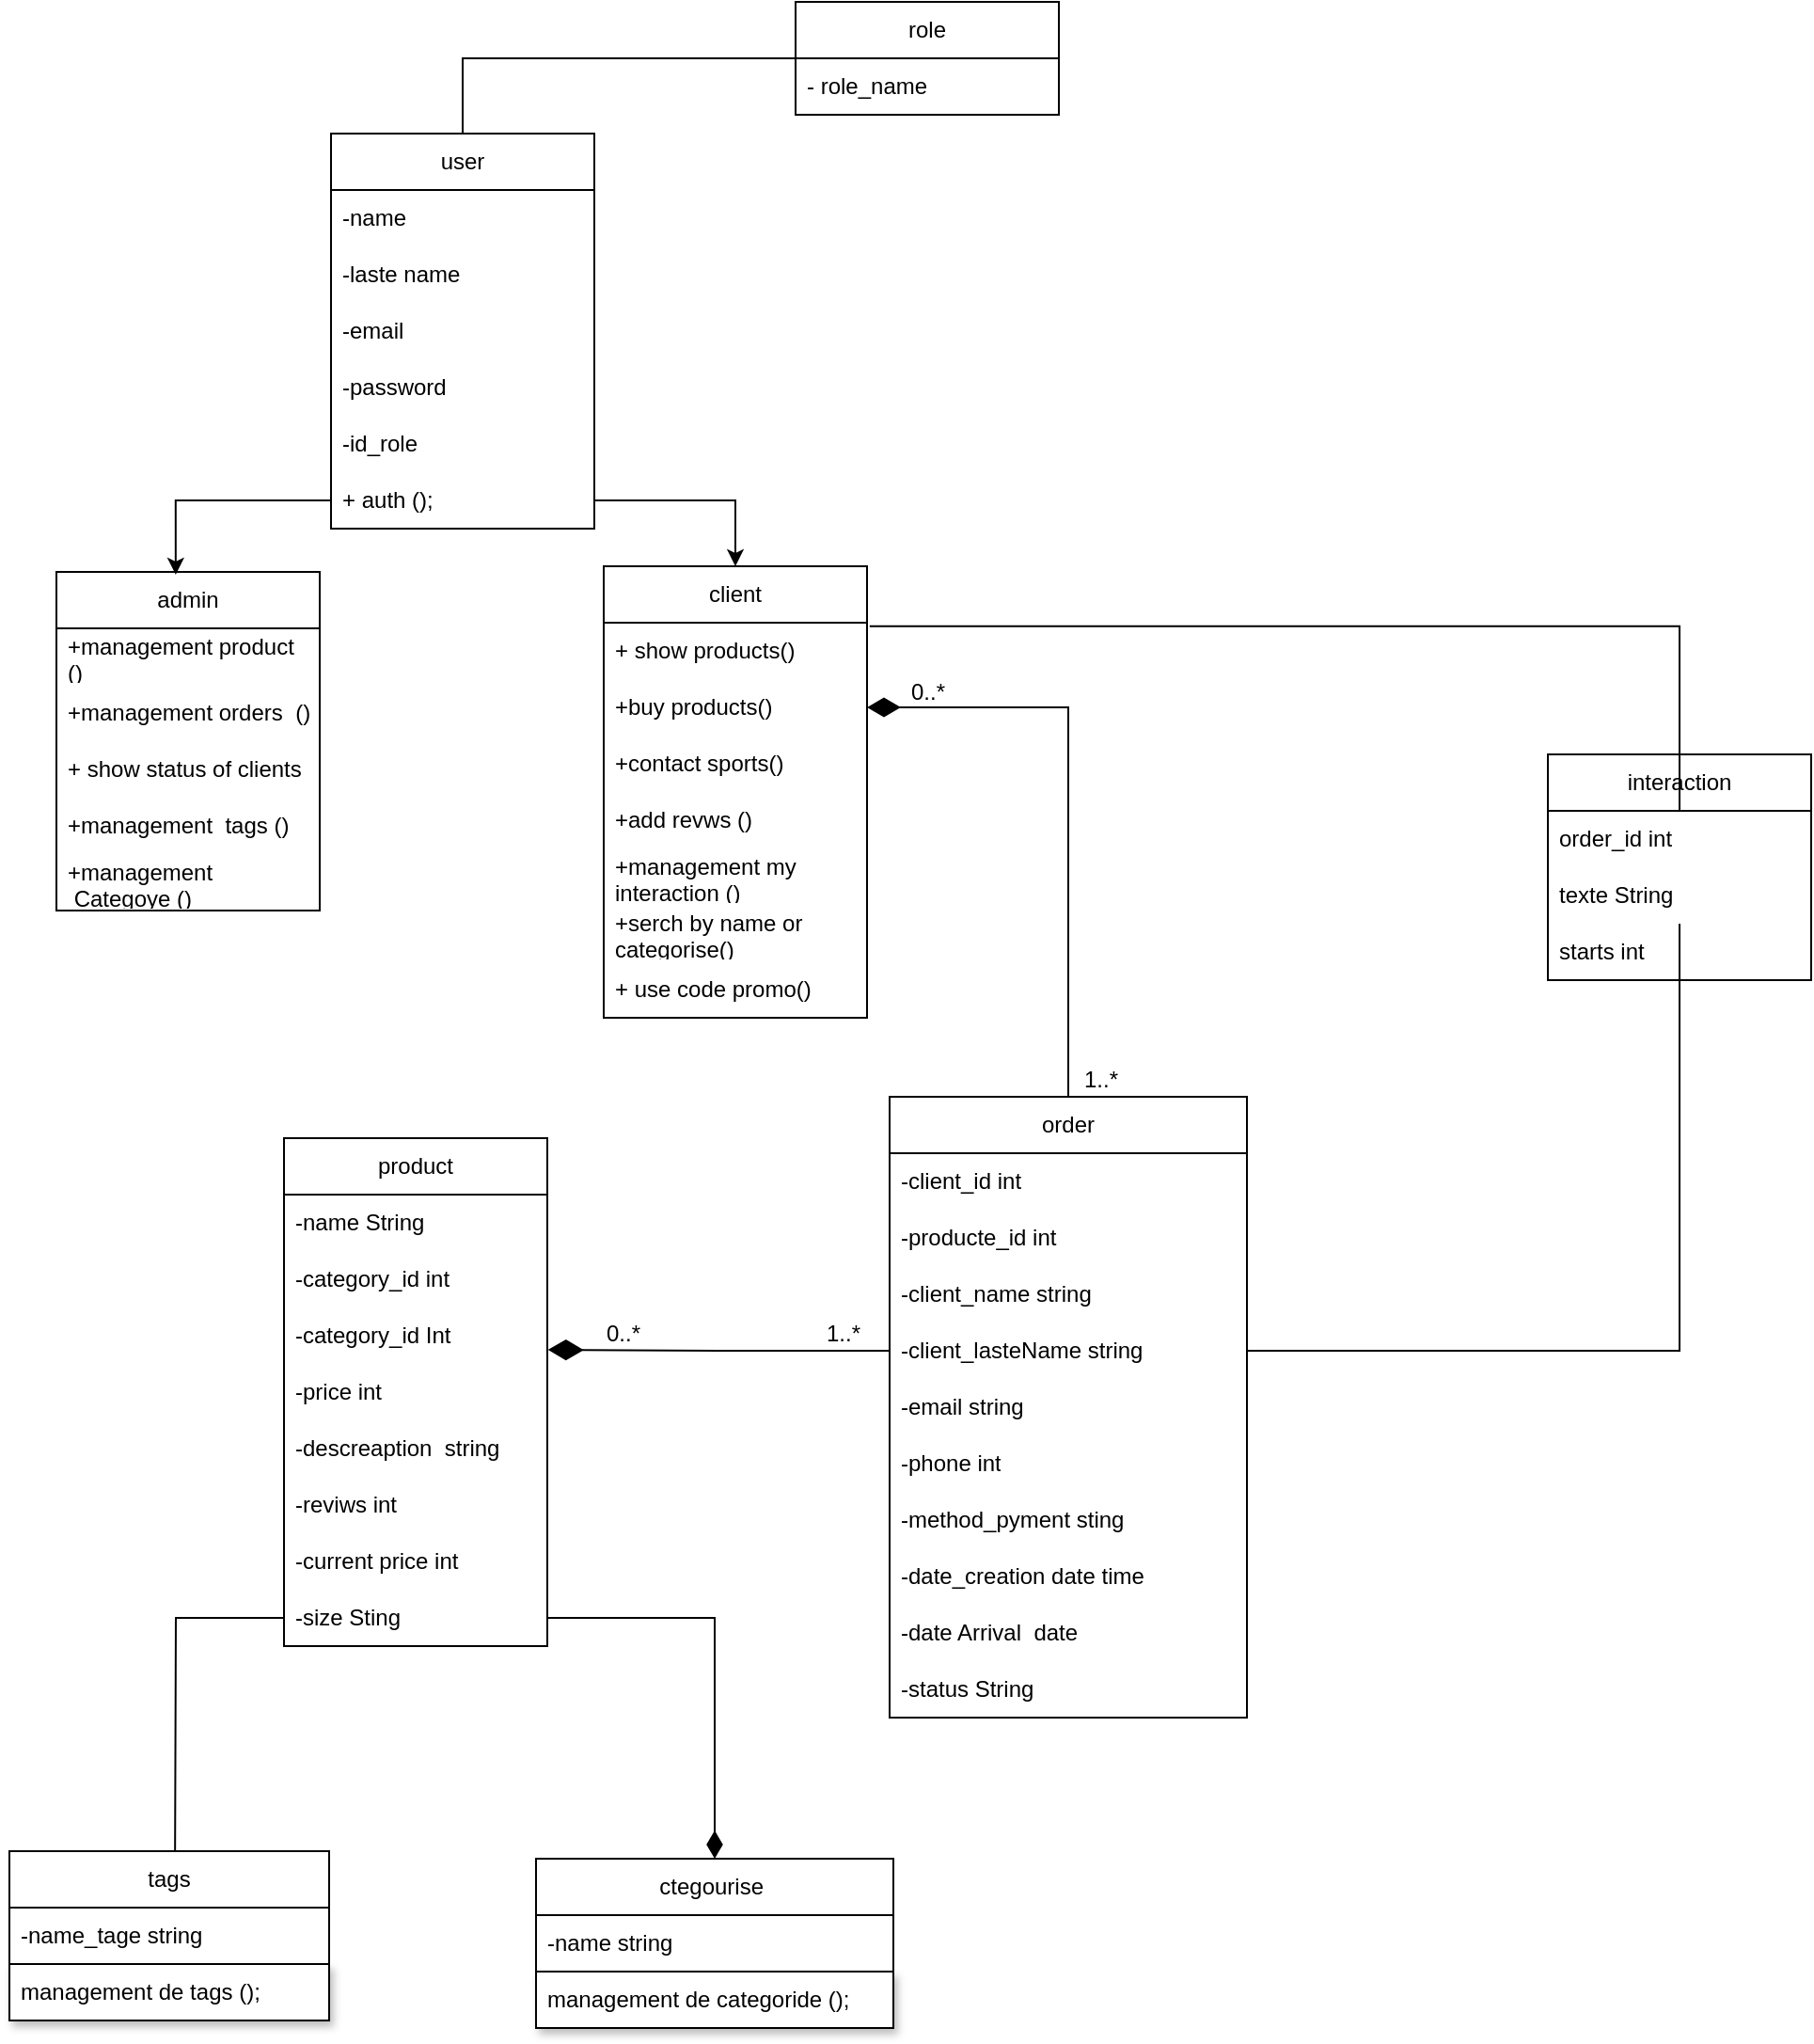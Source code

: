 <mxfile version="27.1.6">
  <diagram id="C5RBs43oDa-KdzZeNtuy" name="Page-1">
    <mxGraphModel dx="2246" dy="2383" grid="1" gridSize="10" guides="1" tooltips="1" connect="1" arrows="1" fold="1" page="1" pageScale="1" pageWidth="827" pageHeight="1169" math="0" shadow="0">
      <root>
        <mxCell id="WIyWlLk6GJQsqaUBKTNV-0" />
        <mxCell id="WIyWlLk6GJQsqaUBKTNV-1" parent="WIyWlLk6GJQsqaUBKTNV-0" />
        <mxCell id="1qRv0eqjYnNLoKp_ibOS-63" value="user" style="swimlane;fontStyle=0;childLayout=stackLayout;horizontal=1;startSize=30;horizontalStack=0;resizeParent=1;resizeParentMax=0;resizeLast=0;collapsible=1;marginBottom=0;whiteSpace=wrap;html=1;" vertex="1" parent="WIyWlLk6GJQsqaUBKTNV-1">
          <mxGeometry x="323" y="-30" width="140" height="210" as="geometry" />
        </mxCell>
        <mxCell id="1qRv0eqjYnNLoKp_ibOS-64" value="-name&amp;nbsp;" style="text;strokeColor=none;fillColor=none;align=left;verticalAlign=middle;spacingLeft=4;spacingRight=4;overflow=hidden;points=[[0,0.5],[1,0.5]];portConstraint=eastwest;rotatable=0;whiteSpace=wrap;html=1;" vertex="1" parent="1qRv0eqjYnNLoKp_ibOS-63">
          <mxGeometry y="30" width="140" height="30" as="geometry" />
        </mxCell>
        <mxCell id="1qRv0eqjYnNLoKp_ibOS-65" value="-laste name" style="text;strokeColor=none;fillColor=none;align=left;verticalAlign=middle;spacingLeft=4;spacingRight=4;overflow=hidden;points=[[0,0.5],[1,0.5]];portConstraint=eastwest;rotatable=0;whiteSpace=wrap;html=1;" vertex="1" parent="1qRv0eqjYnNLoKp_ibOS-63">
          <mxGeometry y="60" width="140" height="30" as="geometry" />
        </mxCell>
        <mxCell id="1qRv0eqjYnNLoKp_ibOS-66" value="-email" style="text;strokeColor=none;fillColor=none;align=left;verticalAlign=middle;spacingLeft=4;spacingRight=4;overflow=hidden;points=[[0,0.5],[1,0.5]];portConstraint=eastwest;rotatable=0;whiteSpace=wrap;html=1;" vertex="1" parent="1qRv0eqjYnNLoKp_ibOS-63">
          <mxGeometry y="90" width="140" height="30" as="geometry" />
        </mxCell>
        <mxCell id="1qRv0eqjYnNLoKp_ibOS-129" value="-password" style="text;strokeColor=none;fillColor=none;align=left;verticalAlign=middle;spacingLeft=4;spacingRight=4;overflow=hidden;points=[[0,0.5],[1,0.5]];portConstraint=eastwest;rotatable=0;whiteSpace=wrap;html=1;" vertex="1" parent="1qRv0eqjYnNLoKp_ibOS-63">
          <mxGeometry y="120" width="140" height="30" as="geometry" />
        </mxCell>
        <mxCell id="1qRv0eqjYnNLoKp_ibOS-142" value="-id_role" style="text;strokeColor=none;fillColor=none;align=left;verticalAlign=middle;spacingLeft=4;spacingRight=4;overflow=hidden;points=[[0,0.5],[1,0.5]];portConstraint=eastwest;rotatable=0;whiteSpace=wrap;html=1;" vertex="1" parent="1qRv0eqjYnNLoKp_ibOS-63">
          <mxGeometry y="150" width="140" height="30" as="geometry" />
        </mxCell>
        <mxCell id="1qRv0eqjYnNLoKp_ibOS-130" value="+ auth ();" style="text;strokeColor=none;fillColor=none;align=left;verticalAlign=middle;spacingLeft=4;spacingRight=4;overflow=hidden;points=[[0,0.5],[1,0.5]];portConstraint=eastwest;rotatable=0;whiteSpace=wrap;html=1;" vertex="1" parent="1qRv0eqjYnNLoKp_ibOS-63">
          <mxGeometry y="180" width="140" height="30" as="geometry" />
        </mxCell>
        <mxCell id="1qRv0eqjYnNLoKp_ibOS-67" value="admin" style="swimlane;fontStyle=0;childLayout=stackLayout;horizontal=1;startSize=30;horizontalStack=0;resizeParent=1;resizeParentMax=0;resizeLast=0;collapsible=1;marginBottom=0;whiteSpace=wrap;html=1;" vertex="1" parent="WIyWlLk6GJQsqaUBKTNV-1">
          <mxGeometry x="177" y="203" width="140" height="180" as="geometry" />
        </mxCell>
        <mxCell id="1qRv0eqjYnNLoKp_ibOS-70" value="+management product ()" style="text;strokeColor=none;fillColor=none;align=left;verticalAlign=middle;spacingLeft=4;spacingRight=4;overflow=hidden;points=[[0,0.5],[1,0.5]];portConstraint=eastwest;rotatable=0;whiteSpace=wrap;html=1;" vertex="1" parent="1qRv0eqjYnNLoKp_ibOS-67">
          <mxGeometry y="30" width="140" height="30" as="geometry" />
        </mxCell>
        <mxCell id="1qRv0eqjYnNLoKp_ibOS-132" value="+management orders&amp;nbsp; ()" style="text;strokeColor=none;fillColor=none;align=left;verticalAlign=middle;spacingLeft=4;spacingRight=4;overflow=hidden;points=[[0,0.5],[1,0.5]];portConstraint=eastwest;rotatable=0;whiteSpace=wrap;html=1;" vertex="1" parent="1qRv0eqjYnNLoKp_ibOS-67">
          <mxGeometry y="60" width="140" height="30" as="geometry" />
        </mxCell>
        <mxCell id="1qRv0eqjYnNLoKp_ibOS-133" value="+ show status of clients&amp;nbsp;" style="text;strokeColor=none;fillColor=none;align=left;verticalAlign=middle;spacingLeft=4;spacingRight=4;overflow=hidden;points=[[0,0.5],[1,0.5]];portConstraint=eastwest;rotatable=0;whiteSpace=wrap;html=1;" vertex="1" parent="1qRv0eqjYnNLoKp_ibOS-67">
          <mxGeometry y="90" width="140" height="30" as="geometry" />
        </mxCell>
        <mxCell id="1qRv0eqjYnNLoKp_ibOS-134" value="+management&amp;nbsp; tags ()" style="text;strokeColor=none;fillColor=none;align=left;verticalAlign=middle;spacingLeft=4;spacingRight=4;overflow=hidden;points=[[0,0.5],[1,0.5]];portConstraint=eastwest;rotatable=0;whiteSpace=wrap;html=1;" vertex="1" parent="1qRv0eqjYnNLoKp_ibOS-67">
          <mxGeometry y="120" width="140" height="30" as="geometry" />
        </mxCell>
        <mxCell id="1qRv0eqjYnNLoKp_ibOS-140" value="+management&amp;nbsp; &amp;nbsp;Categoye ()" style="text;strokeColor=none;fillColor=none;align=left;verticalAlign=middle;spacingLeft=4;spacingRight=4;overflow=hidden;points=[[0,0.5],[1,0.5]];portConstraint=eastwest;rotatable=0;whiteSpace=wrap;html=1;" vertex="1" parent="1qRv0eqjYnNLoKp_ibOS-67">
          <mxGeometry y="150" width="140" height="30" as="geometry" />
        </mxCell>
        <mxCell id="1qRv0eqjYnNLoKp_ibOS-71" value="client" style="swimlane;fontStyle=0;childLayout=stackLayout;horizontal=1;startSize=30;horizontalStack=0;resizeParent=1;resizeParentMax=0;resizeLast=0;collapsible=1;marginBottom=0;whiteSpace=wrap;html=1;" vertex="1" parent="WIyWlLk6GJQsqaUBKTNV-1">
          <mxGeometry x="468" y="200" width="140" height="240" as="geometry" />
        </mxCell>
        <mxCell id="1qRv0eqjYnNLoKp_ibOS-72" value="+ show products()" style="text;strokeColor=none;fillColor=none;align=left;verticalAlign=middle;spacingLeft=4;spacingRight=4;overflow=hidden;points=[[0,0.5],[1,0.5]];portConstraint=eastwest;rotatable=0;whiteSpace=wrap;html=1;" vertex="1" parent="1qRv0eqjYnNLoKp_ibOS-71">
          <mxGeometry y="30" width="140" height="30" as="geometry" />
        </mxCell>
        <mxCell id="1qRv0eqjYnNLoKp_ibOS-73" value="+buy products()" style="text;strokeColor=none;fillColor=none;align=left;verticalAlign=middle;spacingLeft=4;spacingRight=4;overflow=hidden;points=[[0,0.5],[1,0.5]];portConstraint=eastwest;rotatable=0;whiteSpace=wrap;html=1;" vertex="1" parent="1qRv0eqjYnNLoKp_ibOS-71">
          <mxGeometry y="60" width="140" height="30" as="geometry" />
        </mxCell>
        <mxCell id="1qRv0eqjYnNLoKp_ibOS-121" value="+contact sports()" style="text;strokeColor=none;fillColor=none;align=left;verticalAlign=middle;spacingLeft=4;spacingRight=4;overflow=hidden;points=[[0,0.5],[1,0.5]];portConstraint=eastwest;rotatable=0;whiteSpace=wrap;html=1;" vertex="1" parent="1qRv0eqjYnNLoKp_ibOS-71">
          <mxGeometry y="90" width="140" height="30" as="geometry" />
        </mxCell>
        <mxCell id="1qRv0eqjYnNLoKp_ibOS-126" value="+add revws ()" style="text;strokeColor=none;fillColor=none;align=left;verticalAlign=middle;spacingLeft=4;spacingRight=4;overflow=hidden;points=[[0,0.5],[1,0.5]];portConstraint=eastwest;rotatable=0;whiteSpace=wrap;html=1;" vertex="1" parent="1qRv0eqjYnNLoKp_ibOS-71">
          <mxGeometry y="120" width="140" height="30" as="geometry" />
        </mxCell>
        <mxCell id="1qRv0eqjYnNLoKp_ibOS-141" value="+management my interaction ()" style="text;strokeColor=none;fillColor=none;align=left;verticalAlign=middle;spacingLeft=4;spacingRight=4;overflow=hidden;points=[[0,0.5],[1,0.5]];portConstraint=eastwest;rotatable=0;whiteSpace=wrap;html=1;" vertex="1" parent="1qRv0eqjYnNLoKp_ibOS-71">
          <mxGeometry y="150" width="140" height="30" as="geometry" />
        </mxCell>
        <mxCell id="1qRv0eqjYnNLoKp_ibOS-127" value="+serch by name or categorise()" style="text;strokeColor=none;fillColor=none;align=left;verticalAlign=middle;spacingLeft=4;spacingRight=4;overflow=hidden;points=[[0,0.5],[1,0.5]];portConstraint=eastwest;rotatable=0;whiteSpace=wrap;html=1;" vertex="1" parent="1qRv0eqjYnNLoKp_ibOS-71">
          <mxGeometry y="180" width="140" height="30" as="geometry" />
        </mxCell>
        <mxCell id="1qRv0eqjYnNLoKp_ibOS-128" value="+ use code promo()" style="text;strokeColor=none;fillColor=none;align=left;verticalAlign=middle;spacingLeft=4;spacingRight=4;overflow=hidden;points=[[0,0.5],[1,0.5]];portConstraint=eastwest;rotatable=0;whiteSpace=wrap;html=1;" vertex="1" parent="1qRv0eqjYnNLoKp_ibOS-71">
          <mxGeometry y="210" width="140" height="30" as="geometry" />
        </mxCell>
        <mxCell id="1qRv0eqjYnNLoKp_ibOS-75" value="product" style="swimlane;fontStyle=0;childLayout=stackLayout;horizontal=1;startSize=30;horizontalStack=0;resizeParent=1;resizeParentMax=0;resizeLast=0;collapsible=1;marginBottom=0;whiteSpace=wrap;html=1;" vertex="1" parent="WIyWlLk6GJQsqaUBKTNV-1">
          <mxGeometry x="298" y="504" width="140" height="270" as="geometry" />
        </mxCell>
        <mxCell id="1qRv0eqjYnNLoKp_ibOS-76" value="-name String" style="text;strokeColor=none;fillColor=none;align=left;verticalAlign=middle;spacingLeft=4;spacingRight=4;overflow=hidden;points=[[0,0.5],[1,0.5]];portConstraint=eastwest;rotatable=0;whiteSpace=wrap;html=1;" vertex="1" parent="1qRv0eqjYnNLoKp_ibOS-75">
          <mxGeometry y="30" width="140" height="30" as="geometry" />
        </mxCell>
        <mxCell id="1qRv0eqjYnNLoKp_ibOS-77" value="-category_id int" style="text;strokeColor=none;fillColor=none;align=left;verticalAlign=middle;spacingLeft=4;spacingRight=4;overflow=hidden;points=[[0,0.5],[1,0.5]];portConstraint=eastwest;rotatable=0;whiteSpace=wrap;html=1;" vertex="1" parent="1qRv0eqjYnNLoKp_ibOS-75">
          <mxGeometry y="60" width="140" height="30" as="geometry" />
        </mxCell>
        <mxCell id="1qRv0eqjYnNLoKp_ibOS-110" value="-category_id Int" style="text;strokeColor=none;fillColor=none;align=left;verticalAlign=middle;spacingLeft=4;spacingRight=4;overflow=hidden;points=[[0,0.5],[1,0.5]];portConstraint=eastwest;rotatable=0;whiteSpace=wrap;html=1;" vertex="1" parent="1qRv0eqjYnNLoKp_ibOS-75">
          <mxGeometry y="90" width="140" height="30" as="geometry" />
        </mxCell>
        <mxCell id="1qRv0eqjYnNLoKp_ibOS-78" value="-price int&amp;nbsp;" style="text;strokeColor=none;fillColor=none;align=left;verticalAlign=middle;spacingLeft=4;spacingRight=4;overflow=hidden;points=[[0,0.5],[1,0.5]];portConstraint=eastwest;rotatable=0;whiteSpace=wrap;html=1;" vertex="1" parent="1qRv0eqjYnNLoKp_ibOS-75">
          <mxGeometry y="120" width="140" height="30" as="geometry" />
        </mxCell>
        <mxCell id="1qRv0eqjYnNLoKp_ibOS-91" value="-descreaption&amp;nbsp; string" style="text;strokeColor=none;fillColor=none;align=left;verticalAlign=middle;spacingLeft=4;spacingRight=4;overflow=hidden;points=[[0,0.5],[1,0.5]];portConstraint=eastwest;rotatable=0;whiteSpace=wrap;html=1;" vertex="1" parent="1qRv0eqjYnNLoKp_ibOS-75">
          <mxGeometry y="150" width="140" height="30" as="geometry" />
        </mxCell>
        <mxCell id="1qRv0eqjYnNLoKp_ibOS-92" value="-reviws int" style="text;strokeColor=none;fillColor=none;align=left;verticalAlign=middle;spacingLeft=4;spacingRight=4;overflow=hidden;points=[[0,0.5],[1,0.5]];portConstraint=eastwest;rotatable=0;whiteSpace=wrap;html=1;" vertex="1" parent="1qRv0eqjYnNLoKp_ibOS-75">
          <mxGeometry y="180" width="140" height="30" as="geometry" />
        </mxCell>
        <mxCell id="1qRv0eqjYnNLoKp_ibOS-93" value="-current price int&amp;nbsp;" style="text;strokeColor=none;fillColor=none;align=left;verticalAlign=middle;spacingLeft=4;spacingRight=4;overflow=hidden;points=[[0,0.5],[1,0.5]];portConstraint=eastwest;rotatable=0;whiteSpace=wrap;html=1;" vertex="1" parent="1qRv0eqjYnNLoKp_ibOS-75">
          <mxGeometry y="210" width="140" height="30" as="geometry" />
        </mxCell>
        <mxCell id="1qRv0eqjYnNLoKp_ibOS-152" style="edgeStyle=orthogonalEdgeStyle;rounded=0;orthogonalLoop=1;jettySize=auto;html=1;fontFamily=Helvetica;fontSize=12;fontColor=default;endArrow=diamondThin;endFill=0;endSize=12;" edge="1" parent="1qRv0eqjYnNLoKp_ibOS-75" source="1qRv0eqjYnNLoKp_ibOS-94">
          <mxGeometry relative="1" as="geometry">
            <mxPoint x="-58" y="400" as="targetPoint" />
          </mxGeometry>
        </mxCell>
        <mxCell id="1qRv0eqjYnNLoKp_ibOS-94" value="-size Sting" style="text;strokeColor=none;fillColor=none;align=left;verticalAlign=middle;spacingLeft=4;spacingRight=4;overflow=hidden;points=[[0,0.5],[1,0.5]];portConstraint=eastwest;rotatable=0;whiteSpace=wrap;html=1;" vertex="1" parent="1qRv0eqjYnNLoKp_ibOS-75">
          <mxGeometry y="240" width="140" height="30" as="geometry" />
        </mxCell>
        <mxCell id="1qRv0eqjYnNLoKp_ibOS-79" value="tags" style="swimlane;fontStyle=0;childLayout=stackLayout;horizontal=1;startSize=30;horizontalStack=0;resizeParent=1;resizeParentMax=0;resizeLast=0;collapsible=1;marginBottom=0;whiteSpace=wrap;html=1;" vertex="1" parent="WIyWlLk6GJQsqaUBKTNV-1">
          <mxGeometry x="152" y="883" width="170" height="90" as="geometry" />
        </mxCell>
        <mxCell id="1qRv0eqjYnNLoKp_ibOS-80" value="-name_tage string" style="text;strokeColor=none;fillColor=none;align=left;verticalAlign=middle;spacingLeft=4;spacingRight=4;overflow=hidden;points=[[0,0.5],[1,0.5]];portConstraint=eastwest;rotatable=0;whiteSpace=wrap;html=1;" vertex="1" parent="1qRv0eqjYnNLoKp_ibOS-79">
          <mxGeometry y="30" width="170" height="30" as="geometry" />
        </mxCell>
        <mxCell id="1qRv0eqjYnNLoKp_ibOS-82" value="management de tags ();" style="text;strokeColor=default;fillColor=default;align=left;verticalAlign=middle;spacingLeft=4;spacingRight=4;overflow=hidden;points=[[0,0.5],[1,0.5]];portConstraint=eastwest;rotatable=0;whiteSpace=wrap;html=1;shadow=1;" vertex="1" parent="1qRv0eqjYnNLoKp_ibOS-79">
          <mxGeometry y="60" width="170" height="30" as="geometry" />
        </mxCell>
        <mxCell id="1qRv0eqjYnNLoKp_ibOS-83" value="ctegourise&amp;nbsp;" style="swimlane;fontStyle=0;childLayout=stackLayout;horizontal=1;startSize=30;horizontalStack=0;resizeParent=1;resizeParentMax=0;resizeLast=0;collapsible=1;marginBottom=0;whiteSpace=wrap;html=1;" vertex="1" parent="WIyWlLk6GJQsqaUBKTNV-1">
          <mxGeometry x="432" y="887" width="190" height="90" as="geometry" />
        </mxCell>
        <mxCell id="1qRv0eqjYnNLoKp_ibOS-84" value="-name string" style="text;strokeColor=none;fillColor=none;align=left;verticalAlign=middle;spacingLeft=4;spacingRight=4;overflow=hidden;points=[[0,0.5],[1,0.5]];portConstraint=eastwest;rotatable=0;whiteSpace=wrap;html=1;" vertex="1" parent="1qRv0eqjYnNLoKp_ibOS-83">
          <mxGeometry y="30" width="190" height="30" as="geometry" />
        </mxCell>
        <mxCell id="1qRv0eqjYnNLoKp_ibOS-85" value="management de categoride ();" style="text;strokeColor=default;fillColor=default;align=left;verticalAlign=middle;spacingLeft=4;spacingRight=4;overflow=hidden;points=[[0,0.5],[1,0.5]];portConstraint=eastwest;rotatable=0;whiteSpace=wrap;html=1;gradientColor=none;fillStyle=auto;shadow=1;" vertex="1" parent="1qRv0eqjYnNLoKp_ibOS-83">
          <mxGeometry y="60" width="190" height="30" as="geometry" />
        </mxCell>
        <mxCell id="1qRv0eqjYnNLoKp_ibOS-117" style="edgeStyle=orthogonalEdgeStyle;rounded=0;orthogonalLoop=1;jettySize=auto;html=1;entryX=1;entryY=0.5;entryDx=0;entryDy=0;fontFamily=Helvetica;fontSize=12;fontColor=default;endArrow=diamondThin;endFill=1;endSize=15;" edge="1" parent="WIyWlLk6GJQsqaUBKTNV-1" source="1qRv0eqjYnNLoKp_ibOS-87" target="1qRv0eqjYnNLoKp_ibOS-73">
          <mxGeometry relative="1" as="geometry" />
        </mxCell>
        <mxCell id="1qRv0eqjYnNLoKp_ibOS-87" value="order" style="swimlane;fontStyle=0;childLayout=stackLayout;horizontal=1;startSize=30;horizontalStack=0;resizeParent=1;resizeParentMax=0;resizeLast=0;collapsible=1;marginBottom=0;whiteSpace=wrap;html=1;" vertex="1" parent="WIyWlLk6GJQsqaUBKTNV-1">
          <mxGeometry x="620" y="482" width="190" height="330" as="geometry" />
        </mxCell>
        <mxCell id="1qRv0eqjYnNLoKp_ibOS-88" value="-client_id int" style="text;strokeColor=none;fillColor=none;align=left;verticalAlign=middle;spacingLeft=4;spacingRight=4;overflow=hidden;points=[[0,0.5],[1,0.5]];portConstraint=eastwest;rotatable=0;whiteSpace=wrap;html=1;" vertex="1" parent="1qRv0eqjYnNLoKp_ibOS-87">
          <mxGeometry y="30" width="190" height="30" as="geometry" />
        </mxCell>
        <mxCell id="1qRv0eqjYnNLoKp_ibOS-109" value="-producte_id int&amp;nbsp;" style="text;strokeColor=none;fillColor=none;align=left;verticalAlign=middle;spacingLeft=4;spacingRight=4;overflow=hidden;points=[[0,0.5],[1,0.5]];portConstraint=eastwest;rotatable=0;whiteSpace=wrap;html=1;" vertex="1" parent="1qRv0eqjYnNLoKp_ibOS-87">
          <mxGeometry y="60" width="190" height="30" as="geometry" />
        </mxCell>
        <mxCell id="1qRv0eqjYnNLoKp_ibOS-89" value="-client_name string" style="text;strokeColor=none;fillColor=none;align=left;verticalAlign=middle;spacingLeft=4;spacingRight=4;overflow=hidden;points=[[0,0.5],[1,0.5]];portConstraint=eastwest;rotatable=0;whiteSpace=wrap;html=1;" vertex="1" parent="1qRv0eqjYnNLoKp_ibOS-87">
          <mxGeometry y="90" width="190" height="30" as="geometry" />
        </mxCell>
        <mxCell id="1qRv0eqjYnNLoKp_ibOS-99" value="-client_lasteName string" style="text;strokeColor=none;fillColor=none;align=left;verticalAlign=middle;spacingLeft=4;spacingRight=4;overflow=hidden;points=[[0,0.5],[1,0.5]];portConstraint=eastwest;rotatable=0;whiteSpace=wrap;html=1;" vertex="1" parent="1qRv0eqjYnNLoKp_ibOS-87">
          <mxGeometry y="120" width="190" height="30" as="geometry" />
        </mxCell>
        <mxCell id="1qRv0eqjYnNLoKp_ibOS-100" value="-email string" style="text;strokeColor=none;fillColor=none;align=left;verticalAlign=middle;spacingLeft=4;spacingRight=4;overflow=hidden;points=[[0,0.5],[1,0.5]];portConstraint=eastwest;rotatable=0;whiteSpace=wrap;html=1;" vertex="1" parent="1qRv0eqjYnNLoKp_ibOS-87">
          <mxGeometry y="150" width="190" height="30" as="geometry" />
        </mxCell>
        <mxCell id="1qRv0eqjYnNLoKp_ibOS-101" value="-phone int" style="text;strokeColor=none;fillColor=none;align=left;verticalAlign=middle;spacingLeft=4;spacingRight=4;overflow=hidden;points=[[0,0.5],[1,0.5]];portConstraint=eastwest;rotatable=0;whiteSpace=wrap;html=1;" vertex="1" parent="1qRv0eqjYnNLoKp_ibOS-87">
          <mxGeometry y="180" width="190" height="30" as="geometry" />
        </mxCell>
        <mxCell id="1qRv0eqjYnNLoKp_ibOS-102" value="-method_pyment sting" style="text;strokeColor=none;fillColor=none;align=left;verticalAlign=middle;spacingLeft=4;spacingRight=4;overflow=hidden;points=[[0,0.5],[1,0.5]];portConstraint=eastwest;rotatable=0;whiteSpace=wrap;html=1;" vertex="1" parent="1qRv0eqjYnNLoKp_ibOS-87">
          <mxGeometry y="210" width="190" height="30" as="geometry" />
        </mxCell>
        <mxCell id="1qRv0eqjYnNLoKp_ibOS-103" value="-date_creation date time&amp;nbsp;" style="text;strokeColor=none;fillColor=none;align=left;verticalAlign=middle;spacingLeft=4;spacingRight=4;overflow=hidden;points=[[0,0.5],[1,0.5]];portConstraint=eastwest;rotatable=0;whiteSpace=wrap;html=1;" vertex="1" parent="1qRv0eqjYnNLoKp_ibOS-87">
          <mxGeometry y="240" width="190" height="30" as="geometry" />
        </mxCell>
        <mxCell id="1qRv0eqjYnNLoKp_ibOS-108" value="-date Arrival&amp;nbsp; date&amp;nbsp;" style="text;strokeColor=none;fillColor=none;align=left;verticalAlign=middle;spacingLeft=4;spacingRight=4;overflow=hidden;points=[[0,0.5],[1,0.5]];portConstraint=eastwest;rotatable=0;whiteSpace=wrap;html=1;" vertex="1" parent="1qRv0eqjYnNLoKp_ibOS-87">
          <mxGeometry y="270" width="190" height="30" as="geometry" />
        </mxCell>
        <mxCell id="1qRv0eqjYnNLoKp_ibOS-104" value="-status String" style="text;strokeColor=none;fillColor=none;align=left;verticalAlign=middle;spacingLeft=4;spacingRight=4;overflow=hidden;points=[[0,0.5],[1,0.5]];portConstraint=eastwest;rotatable=0;whiteSpace=wrap;html=1;" vertex="1" parent="1qRv0eqjYnNLoKp_ibOS-87">
          <mxGeometry y="300" width="190" height="30" as="geometry" />
        </mxCell>
        <mxCell id="1qRv0eqjYnNLoKp_ibOS-95" value="interaction" style="swimlane;fontStyle=0;childLayout=stackLayout;horizontal=1;startSize=30;horizontalStack=0;resizeParent=1;resizeParentMax=0;resizeLast=0;collapsible=1;marginBottom=0;whiteSpace=wrap;html=1;" vertex="1" parent="WIyWlLk6GJQsqaUBKTNV-1">
          <mxGeometry x="970" y="300" width="140" height="120" as="geometry" />
        </mxCell>
        <mxCell id="1qRv0eqjYnNLoKp_ibOS-96" value="order_id int" style="text;strokeColor=none;fillColor=none;align=left;verticalAlign=middle;spacingLeft=4;spacingRight=4;overflow=hidden;points=[[0,0.5],[1,0.5]];portConstraint=eastwest;rotatable=0;whiteSpace=wrap;html=1;" vertex="1" parent="1qRv0eqjYnNLoKp_ibOS-95">
          <mxGeometry y="30" width="140" height="30" as="geometry" />
        </mxCell>
        <mxCell id="1qRv0eqjYnNLoKp_ibOS-97" value="texte String" style="text;strokeColor=none;fillColor=none;align=left;verticalAlign=middle;spacingLeft=4;spacingRight=4;overflow=hidden;points=[[0,0.5],[1,0.5]];portConstraint=eastwest;rotatable=0;whiteSpace=wrap;html=1;" vertex="1" parent="1qRv0eqjYnNLoKp_ibOS-95">
          <mxGeometry y="60" width="140" height="30" as="geometry" />
        </mxCell>
        <mxCell id="1qRv0eqjYnNLoKp_ibOS-98" value="starts int&amp;nbsp;" style="text;strokeColor=none;fillColor=none;align=left;verticalAlign=middle;spacingLeft=4;spacingRight=4;overflow=hidden;points=[[0,0.5],[1,0.5]];portConstraint=eastwest;rotatable=0;whiteSpace=wrap;html=1;" vertex="1" parent="1qRv0eqjYnNLoKp_ibOS-95">
          <mxGeometry y="90" width="140" height="30" as="geometry" />
        </mxCell>
        <mxCell id="1qRv0eqjYnNLoKp_ibOS-114" value="1..*" style="text;html=1;align=center;verticalAlign=middle;resizable=0;points=[];autosize=1;strokeColor=none;fillColor=none;fontFamily=Helvetica;fontSize=12;fontColor=default;" vertex="1" parent="WIyWlLk6GJQsqaUBKTNV-1">
          <mxGeometry x="575" y="593" width="40" height="30" as="geometry" />
        </mxCell>
        <mxCell id="1qRv0eqjYnNLoKp_ibOS-115" value="0..*" style="text;html=1;align=center;verticalAlign=middle;resizable=0;points=[];autosize=1;strokeColor=none;fillColor=none;fontFamily=Helvetica;fontSize=12;fontColor=default;" vertex="1" parent="WIyWlLk6GJQsqaUBKTNV-1">
          <mxGeometry x="458" y="593" width="40" height="30" as="geometry" />
        </mxCell>
        <mxCell id="1qRv0eqjYnNLoKp_ibOS-118" value="0..*" style="text;html=1;align=center;verticalAlign=middle;resizable=0;points=[];autosize=1;strokeColor=none;fillColor=none;fontFamily=Helvetica;fontSize=12;fontColor=default;" vertex="1" parent="WIyWlLk6GJQsqaUBKTNV-1">
          <mxGeometry x="620" y="252" width="40" height="30" as="geometry" />
        </mxCell>
        <mxCell id="1qRv0eqjYnNLoKp_ibOS-119" value="1..*" style="text;html=1;align=center;verticalAlign=middle;resizable=0;points=[];autosize=1;strokeColor=none;fillColor=none;fontFamily=Helvetica;fontSize=12;fontColor=default;" vertex="1" parent="WIyWlLk6GJQsqaUBKTNV-1">
          <mxGeometry x="712" y="458" width="40" height="30" as="geometry" />
        </mxCell>
        <mxCell id="1qRv0eqjYnNLoKp_ibOS-113" style="edgeStyle=orthogonalEdgeStyle;rounded=0;orthogonalLoop=1;jettySize=auto;html=1;fontFamily=Helvetica;fontSize=12;fontColor=default;endArrow=diamondThin;endFill=1;endSize=16;startSize=13;entryX=1.003;entryY=0.749;entryDx=0;entryDy=0;entryPerimeter=0;" edge="1" parent="WIyWlLk6GJQsqaUBKTNV-1" source="1qRv0eqjYnNLoKp_ibOS-99" target="1qRv0eqjYnNLoKp_ibOS-110">
          <mxGeometry relative="1" as="geometry">
            <mxPoint x="460" y="523" as="targetPoint" />
          </mxGeometry>
        </mxCell>
        <mxCell id="1qRv0eqjYnNLoKp_ibOS-156" style="edgeStyle=orthogonalEdgeStyle;rounded=0;orthogonalLoop=1;jettySize=auto;html=1;fontFamily=Helvetica;fontSize=12;fontColor=default;endArrow=none;startFill=0;" edge="1" parent="WIyWlLk6GJQsqaUBKTNV-1" source="1qRv0eqjYnNLoKp_ibOS-143" target="1qRv0eqjYnNLoKp_ibOS-63">
          <mxGeometry relative="1" as="geometry" />
        </mxCell>
        <mxCell id="1qRv0eqjYnNLoKp_ibOS-143" value="role" style="swimlane;fontStyle=0;childLayout=stackLayout;horizontal=1;startSize=30;horizontalStack=0;resizeParent=1;resizeParentMax=0;resizeLast=0;collapsible=1;marginBottom=0;whiteSpace=wrap;html=1;" vertex="1" parent="WIyWlLk6GJQsqaUBKTNV-1">
          <mxGeometry x="570" y="-100" width="140" height="60" as="geometry" />
        </mxCell>
        <mxCell id="1qRv0eqjYnNLoKp_ibOS-144" value="- role_name" style="text;strokeColor=none;fillColor=none;align=left;verticalAlign=middle;spacingLeft=4;spacingRight=4;overflow=hidden;points=[[0,0.5],[1,0.5]];portConstraint=eastwest;rotatable=0;whiteSpace=wrap;html=1;" vertex="1" parent="1qRv0eqjYnNLoKp_ibOS-143">
          <mxGeometry y="30" width="140" height="30" as="geometry" />
        </mxCell>
        <mxCell id="1qRv0eqjYnNLoKp_ibOS-150" style="edgeStyle=orthogonalEdgeStyle;rounded=0;orthogonalLoop=1;jettySize=auto;html=1;entryX=0.453;entryY=0.008;entryDx=0;entryDy=0;entryPerimeter=0;fontFamily=Helvetica;fontSize=12;fontColor=default;" edge="1" parent="WIyWlLk6GJQsqaUBKTNV-1" source="1qRv0eqjYnNLoKp_ibOS-130" target="1qRv0eqjYnNLoKp_ibOS-67">
          <mxGeometry relative="1" as="geometry" />
        </mxCell>
        <mxCell id="1qRv0eqjYnNLoKp_ibOS-151" style="edgeStyle=orthogonalEdgeStyle;rounded=0;orthogonalLoop=1;jettySize=auto;html=1;entryX=0.5;entryY=0;entryDx=0;entryDy=0;fontFamily=Helvetica;fontSize=12;fontColor=default;" edge="1" parent="WIyWlLk6GJQsqaUBKTNV-1" source="1qRv0eqjYnNLoKp_ibOS-130" target="1qRv0eqjYnNLoKp_ibOS-71">
          <mxGeometry relative="1" as="geometry" />
        </mxCell>
        <mxCell id="1qRv0eqjYnNLoKp_ibOS-153" style="edgeStyle=orthogonalEdgeStyle;rounded=0;orthogonalLoop=1;jettySize=auto;html=1;fontFamily=Helvetica;fontSize=12;fontColor=default;endSize=12;endArrow=diamondThin;endFill=1;" edge="1" parent="WIyWlLk6GJQsqaUBKTNV-1" source="1qRv0eqjYnNLoKp_ibOS-94" target="1qRv0eqjYnNLoKp_ibOS-83">
          <mxGeometry relative="1" as="geometry" />
        </mxCell>
        <mxCell id="1qRv0eqjYnNLoKp_ibOS-154" style="edgeStyle=orthogonalEdgeStyle;rounded=0;orthogonalLoop=1;jettySize=auto;html=1;fontFamily=Helvetica;fontSize=12;fontColor=default;endArrow=none;startFill=0;" edge="1" parent="WIyWlLk6GJQsqaUBKTNV-1" source="1qRv0eqjYnNLoKp_ibOS-97" target="1qRv0eqjYnNLoKp_ibOS-99">
          <mxGeometry relative="1" as="geometry">
            <Array as="points">
              <mxPoint x="1040" y="617" />
            </Array>
          </mxGeometry>
        </mxCell>
        <mxCell id="1qRv0eqjYnNLoKp_ibOS-155" style="edgeStyle=orthogonalEdgeStyle;rounded=0;orthogonalLoop=1;jettySize=auto;html=1;entryX=1.01;entryY=0.062;entryDx=0;entryDy=0;entryPerimeter=0;fontFamily=Helvetica;fontSize=12;fontColor=default;endArrow=none;startFill=0;" edge="1" parent="WIyWlLk6GJQsqaUBKTNV-1" source="1qRv0eqjYnNLoKp_ibOS-96" target="1qRv0eqjYnNLoKp_ibOS-72">
          <mxGeometry relative="1" as="geometry">
            <Array as="points">
              <mxPoint x="1040" y="232" />
            </Array>
          </mxGeometry>
        </mxCell>
      </root>
    </mxGraphModel>
  </diagram>
</mxfile>
